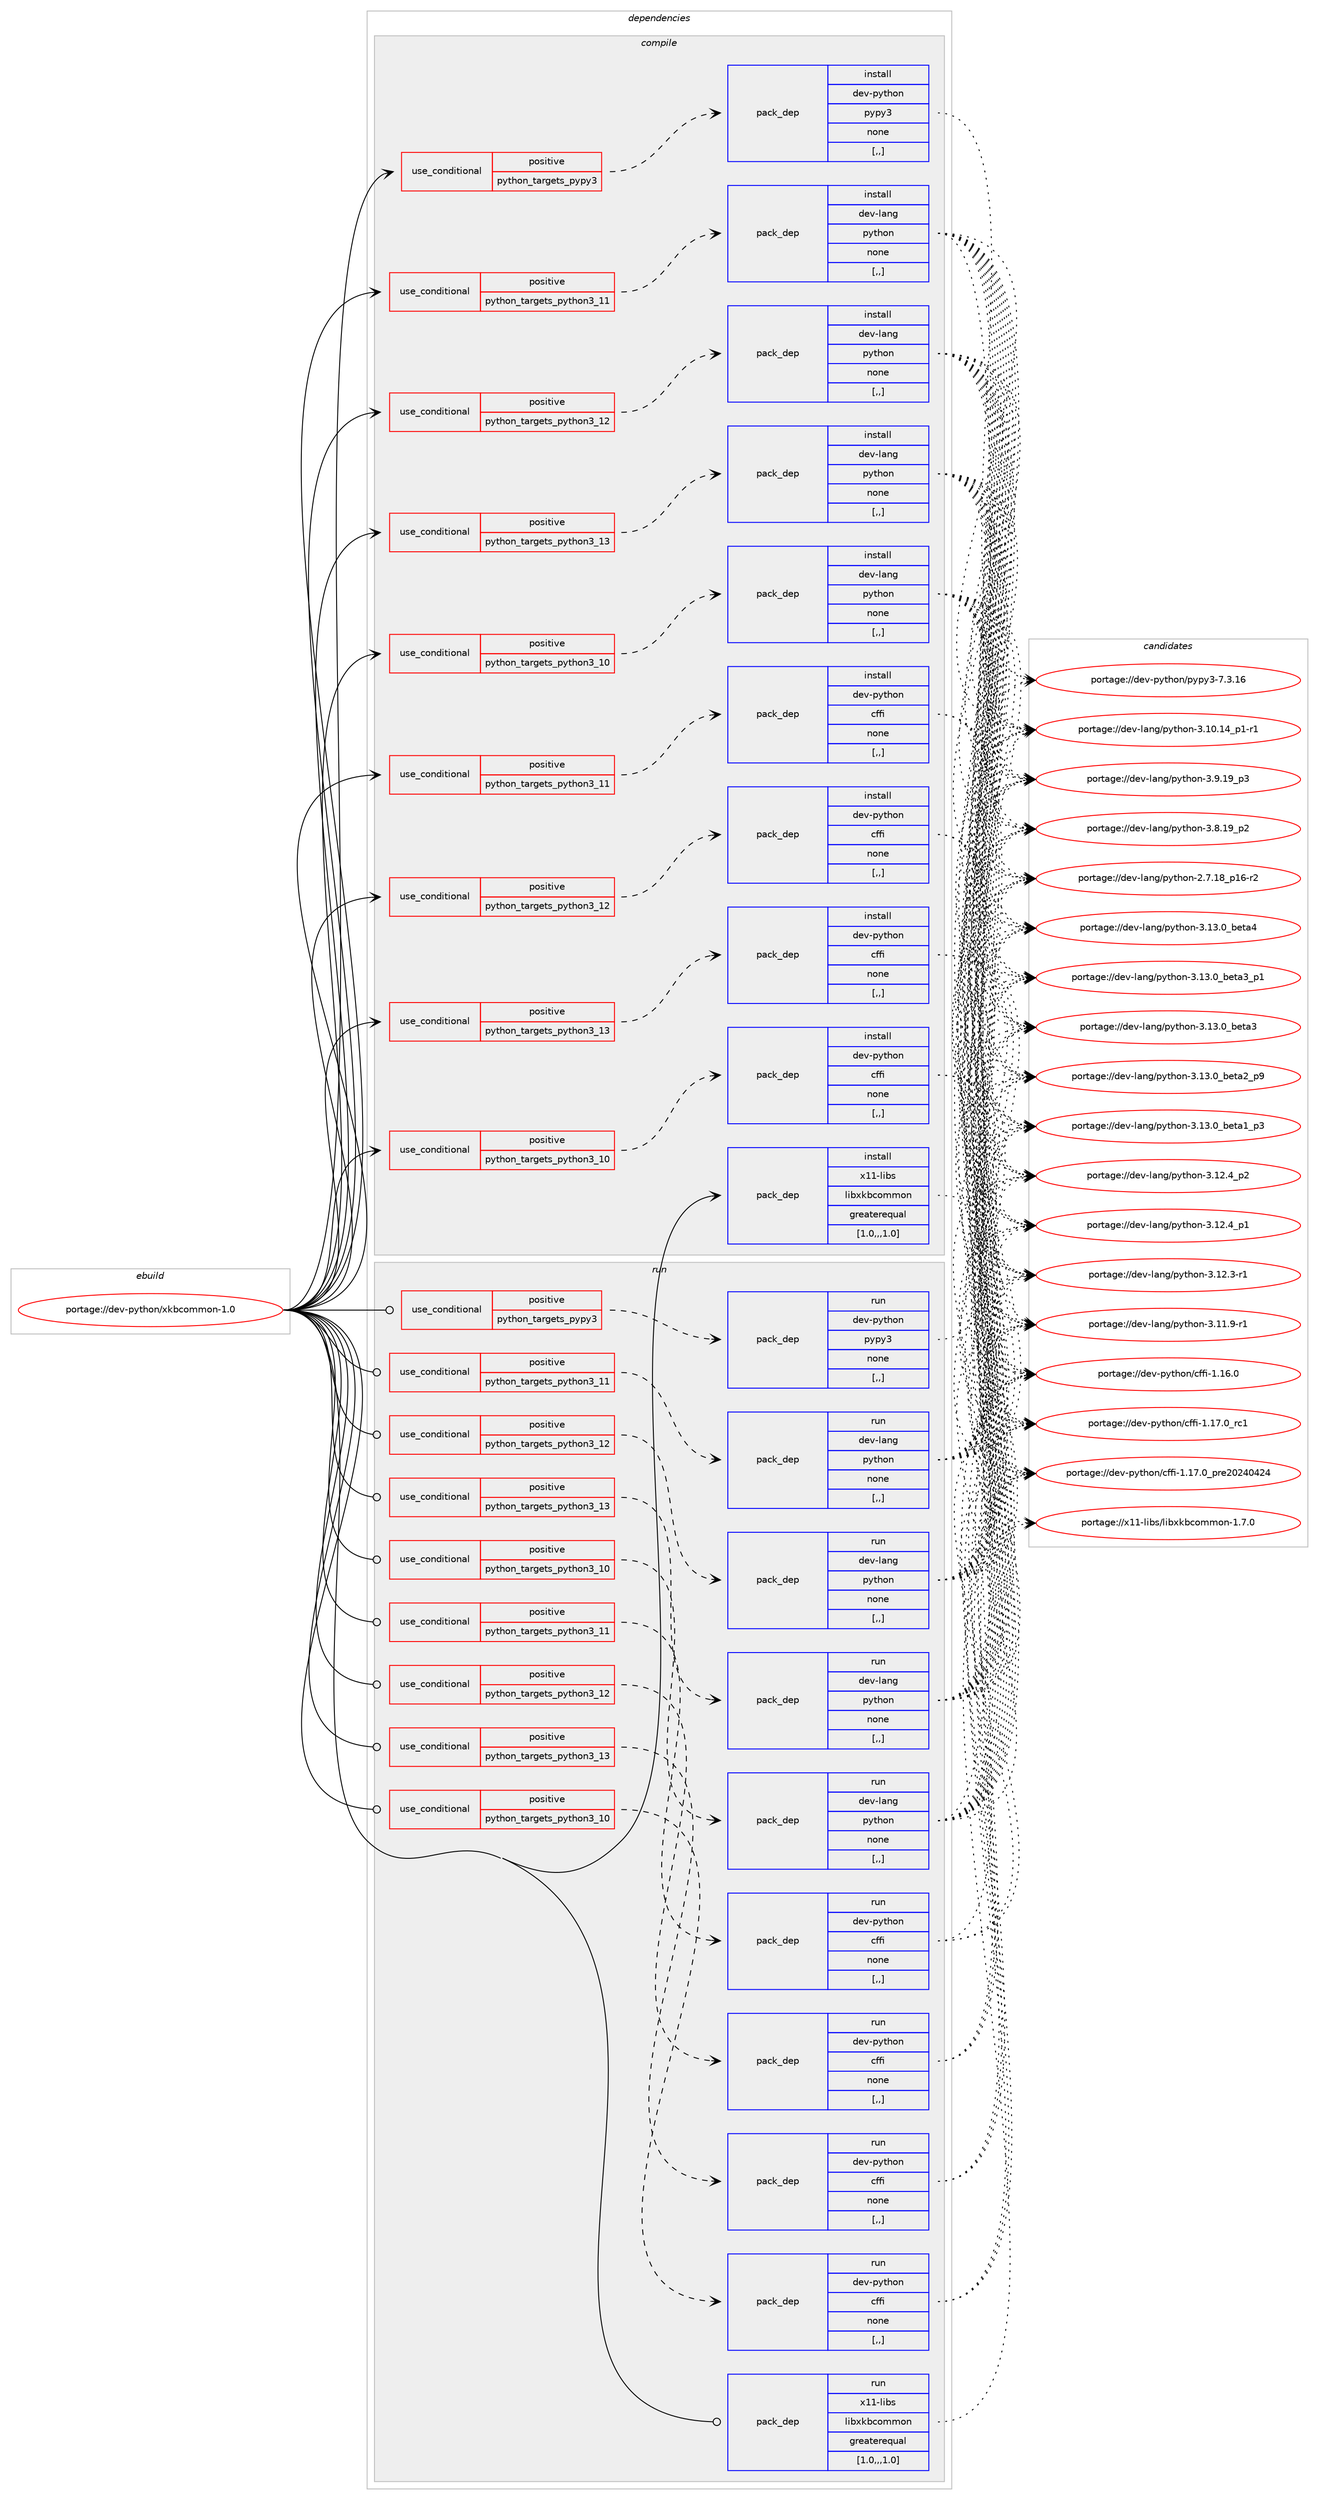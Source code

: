 digraph prolog {

# *************
# Graph options
# *************

newrank=true;
concentrate=true;
compound=true;
graph [rankdir=LR,fontname=Helvetica,fontsize=10,ranksep=1.5];#, ranksep=2.5, nodesep=0.2];
edge  [arrowhead=vee];
node  [fontname=Helvetica,fontsize=10];

# **********
# The ebuild
# **********

subgraph cluster_leftcol {
color=gray;
label=<<i>ebuild</i>>;
id [label="portage://dev-python/xkbcommon-1.0", color=red, width=4, href="../dev-python/xkbcommon-1.0.svg"];
}

# ****************
# The dependencies
# ****************

subgraph cluster_midcol {
color=gray;
label=<<i>dependencies</i>>;
subgraph cluster_compile {
fillcolor="#eeeeee";
style=filled;
label=<<i>compile</i>>;
subgraph cond41702 {
dependency168706 [label=<<TABLE BORDER="0" CELLBORDER="1" CELLSPACING="0" CELLPADDING="4"><TR><TD ROWSPAN="3" CELLPADDING="10">use_conditional</TD></TR><TR><TD>positive</TD></TR><TR><TD>python_targets_pypy3</TD></TR></TABLE>>, shape=none, color=red];
subgraph pack125727 {
dependency168707 [label=<<TABLE BORDER="0" CELLBORDER="1" CELLSPACING="0" CELLPADDING="4" WIDTH="220"><TR><TD ROWSPAN="6" CELLPADDING="30">pack_dep</TD></TR><TR><TD WIDTH="110">install</TD></TR><TR><TD>dev-python</TD></TR><TR><TD>pypy3</TD></TR><TR><TD>none</TD></TR><TR><TD>[,,]</TD></TR></TABLE>>, shape=none, color=blue];
}
dependency168706:e -> dependency168707:w [weight=20,style="dashed",arrowhead="vee"];
}
id:e -> dependency168706:w [weight=20,style="solid",arrowhead="vee"];
subgraph cond41703 {
dependency168708 [label=<<TABLE BORDER="0" CELLBORDER="1" CELLSPACING="0" CELLPADDING="4"><TR><TD ROWSPAN="3" CELLPADDING="10">use_conditional</TD></TR><TR><TD>positive</TD></TR><TR><TD>python_targets_python3_10</TD></TR></TABLE>>, shape=none, color=red];
subgraph pack125728 {
dependency168709 [label=<<TABLE BORDER="0" CELLBORDER="1" CELLSPACING="0" CELLPADDING="4" WIDTH="220"><TR><TD ROWSPAN="6" CELLPADDING="30">pack_dep</TD></TR><TR><TD WIDTH="110">install</TD></TR><TR><TD>dev-lang</TD></TR><TR><TD>python</TD></TR><TR><TD>none</TD></TR><TR><TD>[,,]</TD></TR></TABLE>>, shape=none, color=blue];
}
dependency168708:e -> dependency168709:w [weight=20,style="dashed",arrowhead="vee"];
}
id:e -> dependency168708:w [weight=20,style="solid",arrowhead="vee"];
subgraph cond41704 {
dependency168710 [label=<<TABLE BORDER="0" CELLBORDER="1" CELLSPACING="0" CELLPADDING="4"><TR><TD ROWSPAN="3" CELLPADDING="10">use_conditional</TD></TR><TR><TD>positive</TD></TR><TR><TD>python_targets_python3_10</TD></TR></TABLE>>, shape=none, color=red];
subgraph pack125729 {
dependency168711 [label=<<TABLE BORDER="0" CELLBORDER="1" CELLSPACING="0" CELLPADDING="4" WIDTH="220"><TR><TD ROWSPAN="6" CELLPADDING="30">pack_dep</TD></TR><TR><TD WIDTH="110">install</TD></TR><TR><TD>dev-python</TD></TR><TR><TD>cffi</TD></TR><TR><TD>none</TD></TR><TR><TD>[,,]</TD></TR></TABLE>>, shape=none, color=blue];
}
dependency168710:e -> dependency168711:w [weight=20,style="dashed",arrowhead="vee"];
}
id:e -> dependency168710:w [weight=20,style="solid",arrowhead="vee"];
subgraph cond41705 {
dependency168712 [label=<<TABLE BORDER="0" CELLBORDER="1" CELLSPACING="0" CELLPADDING="4"><TR><TD ROWSPAN="3" CELLPADDING="10">use_conditional</TD></TR><TR><TD>positive</TD></TR><TR><TD>python_targets_python3_11</TD></TR></TABLE>>, shape=none, color=red];
subgraph pack125730 {
dependency168713 [label=<<TABLE BORDER="0" CELLBORDER="1" CELLSPACING="0" CELLPADDING="4" WIDTH="220"><TR><TD ROWSPAN="6" CELLPADDING="30">pack_dep</TD></TR><TR><TD WIDTH="110">install</TD></TR><TR><TD>dev-lang</TD></TR><TR><TD>python</TD></TR><TR><TD>none</TD></TR><TR><TD>[,,]</TD></TR></TABLE>>, shape=none, color=blue];
}
dependency168712:e -> dependency168713:w [weight=20,style="dashed",arrowhead="vee"];
}
id:e -> dependency168712:w [weight=20,style="solid",arrowhead="vee"];
subgraph cond41706 {
dependency168714 [label=<<TABLE BORDER="0" CELLBORDER="1" CELLSPACING="0" CELLPADDING="4"><TR><TD ROWSPAN="3" CELLPADDING="10">use_conditional</TD></TR><TR><TD>positive</TD></TR><TR><TD>python_targets_python3_11</TD></TR></TABLE>>, shape=none, color=red];
subgraph pack125731 {
dependency168715 [label=<<TABLE BORDER="0" CELLBORDER="1" CELLSPACING="0" CELLPADDING="4" WIDTH="220"><TR><TD ROWSPAN="6" CELLPADDING="30">pack_dep</TD></TR><TR><TD WIDTH="110">install</TD></TR><TR><TD>dev-python</TD></TR><TR><TD>cffi</TD></TR><TR><TD>none</TD></TR><TR><TD>[,,]</TD></TR></TABLE>>, shape=none, color=blue];
}
dependency168714:e -> dependency168715:w [weight=20,style="dashed",arrowhead="vee"];
}
id:e -> dependency168714:w [weight=20,style="solid",arrowhead="vee"];
subgraph cond41707 {
dependency168716 [label=<<TABLE BORDER="0" CELLBORDER="1" CELLSPACING="0" CELLPADDING="4"><TR><TD ROWSPAN="3" CELLPADDING="10">use_conditional</TD></TR><TR><TD>positive</TD></TR><TR><TD>python_targets_python3_12</TD></TR></TABLE>>, shape=none, color=red];
subgraph pack125732 {
dependency168717 [label=<<TABLE BORDER="0" CELLBORDER="1" CELLSPACING="0" CELLPADDING="4" WIDTH="220"><TR><TD ROWSPAN="6" CELLPADDING="30">pack_dep</TD></TR><TR><TD WIDTH="110">install</TD></TR><TR><TD>dev-lang</TD></TR><TR><TD>python</TD></TR><TR><TD>none</TD></TR><TR><TD>[,,]</TD></TR></TABLE>>, shape=none, color=blue];
}
dependency168716:e -> dependency168717:w [weight=20,style="dashed",arrowhead="vee"];
}
id:e -> dependency168716:w [weight=20,style="solid",arrowhead="vee"];
subgraph cond41708 {
dependency168718 [label=<<TABLE BORDER="0" CELLBORDER="1" CELLSPACING="0" CELLPADDING="4"><TR><TD ROWSPAN="3" CELLPADDING="10">use_conditional</TD></TR><TR><TD>positive</TD></TR><TR><TD>python_targets_python3_12</TD></TR></TABLE>>, shape=none, color=red];
subgraph pack125733 {
dependency168719 [label=<<TABLE BORDER="0" CELLBORDER="1" CELLSPACING="0" CELLPADDING="4" WIDTH="220"><TR><TD ROWSPAN="6" CELLPADDING="30">pack_dep</TD></TR><TR><TD WIDTH="110">install</TD></TR><TR><TD>dev-python</TD></TR><TR><TD>cffi</TD></TR><TR><TD>none</TD></TR><TR><TD>[,,]</TD></TR></TABLE>>, shape=none, color=blue];
}
dependency168718:e -> dependency168719:w [weight=20,style="dashed",arrowhead="vee"];
}
id:e -> dependency168718:w [weight=20,style="solid",arrowhead="vee"];
subgraph cond41709 {
dependency168720 [label=<<TABLE BORDER="0" CELLBORDER="1" CELLSPACING="0" CELLPADDING="4"><TR><TD ROWSPAN="3" CELLPADDING="10">use_conditional</TD></TR><TR><TD>positive</TD></TR><TR><TD>python_targets_python3_13</TD></TR></TABLE>>, shape=none, color=red];
subgraph pack125734 {
dependency168721 [label=<<TABLE BORDER="0" CELLBORDER="1" CELLSPACING="0" CELLPADDING="4" WIDTH="220"><TR><TD ROWSPAN="6" CELLPADDING="30">pack_dep</TD></TR><TR><TD WIDTH="110">install</TD></TR><TR><TD>dev-lang</TD></TR><TR><TD>python</TD></TR><TR><TD>none</TD></TR><TR><TD>[,,]</TD></TR></TABLE>>, shape=none, color=blue];
}
dependency168720:e -> dependency168721:w [weight=20,style="dashed",arrowhead="vee"];
}
id:e -> dependency168720:w [weight=20,style="solid",arrowhead="vee"];
subgraph cond41710 {
dependency168722 [label=<<TABLE BORDER="0" CELLBORDER="1" CELLSPACING="0" CELLPADDING="4"><TR><TD ROWSPAN="3" CELLPADDING="10">use_conditional</TD></TR><TR><TD>positive</TD></TR><TR><TD>python_targets_python3_13</TD></TR></TABLE>>, shape=none, color=red];
subgraph pack125735 {
dependency168723 [label=<<TABLE BORDER="0" CELLBORDER="1" CELLSPACING="0" CELLPADDING="4" WIDTH="220"><TR><TD ROWSPAN="6" CELLPADDING="30">pack_dep</TD></TR><TR><TD WIDTH="110">install</TD></TR><TR><TD>dev-python</TD></TR><TR><TD>cffi</TD></TR><TR><TD>none</TD></TR><TR><TD>[,,]</TD></TR></TABLE>>, shape=none, color=blue];
}
dependency168722:e -> dependency168723:w [weight=20,style="dashed",arrowhead="vee"];
}
id:e -> dependency168722:w [weight=20,style="solid",arrowhead="vee"];
subgraph pack125736 {
dependency168724 [label=<<TABLE BORDER="0" CELLBORDER="1" CELLSPACING="0" CELLPADDING="4" WIDTH="220"><TR><TD ROWSPAN="6" CELLPADDING="30">pack_dep</TD></TR><TR><TD WIDTH="110">install</TD></TR><TR><TD>x11-libs</TD></TR><TR><TD>libxkbcommon</TD></TR><TR><TD>greaterequal</TD></TR><TR><TD>[1.0,,,1.0]</TD></TR></TABLE>>, shape=none, color=blue];
}
id:e -> dependency168724:w [weight=20,style="solid",arrowhead="vee"];
}
subgraph cluster_compileandrun {
fillcolor="#eeeeee";
style=filled;
label=<<i>compile and run</i>>;
}
subgraph cluster_run {
fillcolor="#eeeeee";
style=filled;
label=<<i>run</i>>;
subgraph cond41711 {
dependency168725 [label=<<TABLE BORDER="0" CELLBORDER="1" CELLSPACING="0" CELLPADDING="4"><TR><TD ROWSPAN="3" CELLPADDING="10">use_conditional</TD></TR><TR><TD>positive</TD></TR><TR><TD>python_targets_pypy3</TD></TR></TABLE>>, shape=none, color=red];
subgraph pack125737 {
dependency168726 [label=<<TABLE BORDER="0" CELLBORDER="1" CELLSPACING="0" CELLPADDING="4" WIDTH="220"><TR><TD ROWSPAN="6" CELLPADDING="30">pack_dep</TD></TR><TR><TD WIDTH="110">run</TD></TR><TR><TD>dev-python</TD></TR><TR><TD>pypy3</TD></TR><TR><TD>none</TD></TR><TR><TD>[,,]</TD></TR></TABLE>>, shape=none, color=blue];
}
dependency168725:e -> dependency168726:w [weight=20,style="dashed",arrowhead="vee"];
}
id:e -> dependency168725:w [weight=20,style="solid",arrowhead="odot"];
subgraph cond41712 {
dependency168727 [label=<<TABLE BORDER="0" CELLBORDER="1" CELLSPACING="0" CELLPADDING="4"><TR><TD ROWSPAN="3" CELLPADDING="10">use_conditional</TD></TR><TR><TD>positive</TD></TR><TR><TD>python_targets_python3_10</TD></TR></TABLE>>, shape=none, color=red];
subgraph pack125738 {
dependency168728 [label=<<TABLE BORDER="0" CELLBORDER="1" CELLSPACING="0" CELLPADDING="4" WIDTH="220"><TR><TD ROWSPAN="6" CELLPADDING="30">pack_dep</TD></TR><TR><TD WIDTH="110">run</TD></TR><TR><TD>dev-lang</TD></TR><TR><TD>python</TD></TR><TR><TD>none</TD></TR><TR><TD>[,,]</TD></TR></TABLE>>, shape=none, color=blue];
}
dependency168727:e -> dependency168728:w [weight=20,style="dashed",arrowhead="vee"];
}
id:e -> dependency168727:w [weight=20,style="solid",arrowhead="odot"];
subgraph cond41713 {
dependency168729 [label=<<TABLE BORDER="0" CELLBORDER="1" CELLSPACING="0" CELLPADDING="4"><TR><TD ROWSPAN="3" CELLPADDING="10">use_conditional</TD></TR><TR><TD>positive</TD></TR><TR><TD>python_targets_python3_10</TD></TR></TABLE>>, shape=none, color=red];
subgraph pack125739 {
dependency168730 [label=<<TABLE BORDER="0" CELLBORDER="1" CELLSPACING="0" CELLPADDING="4" WIDTH="220"><TR><TD ROWSPAN="6" CELLPADDING="30">pack_dep</TD></TR><TR><TD WIDTH="110">run</TD></TR><TR><TD>dev-python</TD></TR><TR><TD>cffi</TD></TR><TR><TD>none</TD></TR><TR><TD>[,,]</TD></TR></TABLE>>, shape=none, color=blue];
}
dependency168729:e -> dependency168730:w [weight=20,style="dashed",arrowhead="vee"];
}
id:e -> dependency168729:w [weight=20,style="solid",arrowhead="odot"];
subgraph cond41714 {
dependency168731 [label=<<TABLE BORDER="0" CELLBORDER="1" CELLSPACING="0" CELLPADDING="4"><TR><TD ROWSPAN="3" CELLPADDING="10">use_conditional</TD></TR><TR><TD>positive</TD></TR><TR><TD>python_targets_python3_11</TD></TR></TABLE>>, shape=none, color=red];
subgraph pack125740 {
dependency168732 [label=<<TABLE BORDER="0" CELLBORDER="1" CELLSPACING="0" CELLPADDING="4" WIDTH="220"><TR><TD ROWSPAN="6" CELLPADDING="30">pack_dep</TD></TR><TR><TD WIDTH="110">run</TD></TR><TR><TD>dev-lang</TD></TR><TR><TD>python</TD></TR><TR><TD>none</TD></TR><TR><TD>[,,]</TD></TR></TABLE>>, shape=none, color=blue];
}
dependency168731:e -> dependency168732:w [weight=20,style="dashed",arrowhead="vee"];
}
id:e -> dependency168731:w [weight=20,style="solid",arrowhead="odot"];
subgraph cond41715 {
dependency168733 [label=<<TABLE BORDER="0" CELLBORDER="1" CELLSPACING="0" CELLPADDING="4"><TR><TD ROWSPAN="3" CELLPADDING="10">use_conditional</TD></TR><TR><TD>positive</TD></TR><TR><TD>python_targets_python3_11</TD></TR></TABLE>>, shape=none, color=red];
subgraph pack125741 {
dependency168734 [label=<<TABLE BORDER="0" CELLBORDER="1" CELLSPACING="0" CELLPADDING="4" WIDTH="220"><TR><TD ROWSPAN="6" CELLPADDING="30">pack_dep</TD></TR><TR><TD WIDTH="110">run</TD></TR><TR><TD>dev-python</TD></TR><TR><TD>cffi</TD></TR><TR><TD>none</TD></TR><TR><TD>[,,]</TD></TR></TABLE>>, shape=none, color=blue];
}
dependency168733:e -> dependency168734:w [weight=20,style="dashed",arrowhead="vee"];
}
id:e -> dependency168733:w [weight=20,style="solid",arrowhead="odot"];
subgraph cond41716 {
dependency168735 [label=<<TABLE BORDER="0" CELLBORDER="1" CELLSPACING="0" CELLPADDING="4"><TR><TD ROWSPAN="3" CELLPADDING="10">use_conditional</TD></TR><TR><TD>positive</TD></TR><TR><TD>python_targets_python3_12</TD></TR></TABLE>>, shape=none, color=red];
subgraph pack125742 {
dependency168736 [label=<<TABLE BORDER="0" CELLBORDER="1" CELLSPACING="0" CELLPADDING="4" WIDTH="220"><TR><TD ROWSPAN="6" CELLPADDING="30">pack_dep</TD></TR><TR><TD WIDTH="110">run</TD></TR><TR><TD>dev-lang</TD></TR><TR><TD>python</TD></TR><TR><TD>none</TD></TR><TR><TD>[,,]</TD></TR></TABLE>>, shape=none, color=blue];
}
dependency168735:e -> dependency168736:w [weight=20,style="dashed",arrowhead="vee"];
}
id:e -> dependency168735:w [weight=20,style="solid",arrowhead="odot"];
subgraph cond41717 {
dependency168737 [label=<<TABLE BORDER="0" CELLBORDER="1" CELLSPACING="0" CELLPADDING="4"><TR><TD ROWSPAN="3" CELLPADDING="10">use_conditional</TD></TR><TR><TD>positive</TD></TR><TR><TD>python_targets_python3_12</TD></TR></TABLE>>, shape=none, color=red];
subgraph pack125743 {
dependency168738 [label=<<TABLE BORDER="0" CELLBORDER="1" CELLSPACING="0" CELLPADDING="4" WIDTH="220"><TR><TD ROWSPAN="6" CELLPADDING="30">pack_dep</TD></TR><TR><TD WIDTH="110">run</TD></TR><TR><TD>dev-python</TD></TR><TR><TD>cffi</TD></TR><TR><TD>none</TD></TR><TR><TD>[,,]</TD></TR></TABLE>>, shape=none, color=blue];
}
dependency168737:e -> dependency168738:w [weight=20,style="dashed",arrowhead="vee"];
}
id:e -> dependency168737:w [weight=20,style="solid",arrowhead="odot"];
subgraph cond41718 {
dependency168739 [label=<<TABLE BORDER="0" CELLBORDER="1" CELLSPACING="0" CELLPADDING="4"><TR><TD ROWSPAN="3" CELLPADDING="10">use_conditional</TD></TR><TR><TD>positive</TD></TR><TR><TD>python_targets_python3_13</TD></TR></TABLE>>, shape=none, color=red];
subgraph pack125744 {
dependency168740 [label=<<TABLE BORDER="0" CELLBORDER="1" CELLSPACING="0" CELLPADDING="4" WIDTH="220"><TR><TD ROWSPAN="6" CELLPADDING="30">pack_dep</TD></TR><TR><TD WIDTH="110">run</TD></TR><TR><TD>dev-lang</TD></TR><TR><TD>python</TD></TR><TR><TD>none</TD></TR><TR><TD>[,,]</TD></TR></TABLE>>, shape=none, color=blue];
}
dependency168739:e -> dependency168740:w [weight=20,style="dashed",arrowhead="vee"];
}
id:e -> dependency168739:w [weight=20,style="solid",arrowhead="odot"];
subgraph cond41719 {
dependency168741 [label=<<TABLE BORDER="0" CELLBORDER="1" CELLSPACING="0" CELLPADDING="4"><TR><TD ROWSPAN="3" CELLPADDING="10">use_conditional</TD></TR><TR><TD>positive</TD></TR><TR><TD>python_targets_python3_13</TD></TR></TABLE>>, shape=none, color=red];
subgraph pack125745 {
dependency168742 [label=<<TABLE BORDER="0" CELLBORDER="1" CELLSPACING="0" CELLPADDING="4" WIDTH="220"><TR><TD ROWSPAN="6" CELLPADDING="30">pack_dep</TD></TR><TR><TD WIDTH="110">run</TD></TR><TR><TD>dev-python</TD></TR><TR><TD>cffi</TD></TR><TR><TD>none</TD></TR><TR><TD>[,,]</TD></TR></TABLE>>, shape=none, color=blue];
}
dependency168741:e -> dependency168742:w [weight=20,style="dashed",arrowhead="vee"];
}
id:e -> dependency168741:w [weight=20,style="solid",arrowhead="odot"];
subgraph pack125746 {
dependency168743 [label=<<TABLE BORDER="0" CELLBORDER="1" CELLSPACING="0" CELLPADDING="4" WIDTH="220"><TR><TD ROWSPAN="6" CELLPADDING="30">pack_dep</TD></TR><TR><TD WIDTH="110">run</TD></TR><TR><TD>x11-libs</TD></TR><TR><TD>libxkbcommon</TD></TR><TR><TD>greaterequal</TD></TR><TR><TD>[1.0,,,1.0]</TD></TR></TABLE>>, shape=none, color=blue];
}
id:e -> dependency168743:w [weight=20,style="solid",arrowhead="odot"];
}
}

# **************
# The candidates
# **************

subgraph cluster_choices {
rank=same;
color=gray;
label=<<i>candidates</i>>;

subgraph choice125727 {
color=black;
nodesep=1;
choice10010111845112121116104111110471121211121215145554651464954 [label="portage://dev-python/pypy3-7.3.16", color=red, width=4,href="../dev-python/pypy3-7.3.16.svg"];
dependency168707:e -> choice10010111845112121116104111110471121211121215145554651464954:w [style=dotted,weight="100"];
}
subgraph choice125728 {
color=black;
nodesep=1;
choice1001011184510897110103471121211161041111104551464951464895981011169752 [label="portage://dev-lang/python-3.13.0_beta4", color=red, width=4,href="../dev-lang/python-3.13.0_beta4.svg"];
choice10010111845108971101034711212111610411111045514649514648959810111697519511249 [label="portage://dev-lang/python-3.13.0_beta3_p1", color=red, width=4,href="../dev-lang/python-3.13.0_beta3_p1.svg"];
choice1001011184510897110103471121211161041111104551464951464895981011169751 [label="portage://dev-lang/python-3.13.0_beta3", color=red, width=4,href="../dev-lang/python-3.13.0_beta3.svg"];
choice10010111845108971101034711212111610411111045514649514648959810111697509511257 [label="portage://dev-lang/python-3.13.0_beta2_p9", color=red, width=4,href="../dev-lang/python-3.13.0_beta2_p9.svg"];
choice10010111845108971101034711212111610411111045514649514648959810111697499511251 [label="portage://dev-lang/python-3.13.0_beta1_p3", color=red, width=4,href="../dev-lang/python-3.13.0_beta1_p3.svg"];
choice100101118451089711010347112121116104111110455146495046529511250 [label="portage://dev-lang/python-3.12.4_p2", color=red, width=4,href="../dev-lang/python-3.12.4_p2.svg"];
choice100101118451089711010347112121116104111110455146495046529511249 [label="portage://dev-lang/python-3.12.4_p1", color=red, width=4,href="../dev-lang/python-3.12.4_p1.svg"];
choice100101118451089711010347112121116104111110455146495046514511449 [label="portage://dev-lang/python-3.12.3-r1", color=red, width=4,href="../dev-lang/python-3.12.3-r1.svg"];
choice100101118451089711010347112121116104111110455146494946574511449 [label="portage://dev-lang/python-3.11.9-r1", color=red, width=4,href="../dev-lang/python-3.11.9-r1.svg"];
choice100101118451089711010347112121116104111110455146494846495295112494511449 [label="portage://dev-lang/python-3.10.14_p1-r1", color=red, width=4,href="../dev-lang/python-3.10.14_p1-r1.svg"];
choice100101118451089711010347112121116104111110455146574649579511251 [label="portage://dev-lang/python-3.9.19_p3", color=red, width=4,href="../dev-lang/python-3.9.19_p3.svg"];
choice100101118451089711010347112121116104111110455146564649579511250 [label="portage://dev-lang/python-3.8.19_p2", color=red, width=4,href="../dev-lang/python-3.8.19_p2.svg"];
choice100101118451089711010347112121116104111110455046554649569511249544511450 [label="portage://dev-lang/python-2.7.18_p16-r2", color=red, width=4,href="../dev-lang/python-2.7.18_p16-r2.svg"];
dependency168709:e -> choice1001011184510897110103471121211161041111104551464951464895981011169752:w [style=dotted,weight="100"];
dependency168709:e -> choice10010111845108971101034711212111610411111045514649514648959810111697519511249:w [style=dotted,weight="100"];
dependency168709:e -> choice1001011184510897110103471121211161041111104551464951464895981011169751:w [style=dotted,weight="100"];
dependency168709:e -> choice10010111845108971101034711212111610411111045514649514648959810111697509511257:w [style=dotted,weight="100"];
dependency168709:e -> choice10010111845108971101034711212111610411111045514649514648959810111697499511251:w [style=dotted,weight="100"];
dependency168709:e -> choice100101118451089711010347112121116104111110455146495046529511250:w [style=dotted,weight="100"];
dependency168709:e -> choice100101118451089711010347112121116104111110455146495046529511249:w [style=dotted,weight="100"];
dependency168709:e -> choice100101118451089711010347112121116104111110455146495046514511449:w [style=dotted,weight="100"];
dependency168709:e -> choice100101118451089711010347112121116104111110455146494946574511449:w [style=dotted,weight="100"];
dependency168709:e -> choice100101118451089711010347112121116104111110455146494846495295112494511449:w [style=dotted,weight="100"];
dependency168709:e -> choice100101118451089711010347112121116104111110455146574649579511251:w [style=dotted,weight="100"];
dependency168709:e -> choice100101118451089711010347112121116104111110455146564649579511250:w [style=dotted,weight="100"];
dependency168709:e -> choice100101118451089711010347112121116104111110455046554649569511249544511450:w [style=dotted,weight="100"];
}
subgraph choice125729 {
color=black;
nodesep=1;
choice10010111845112121116104111110479910210210545494649554648951149949 [label="portage://dev-python/cffi-1.17.0_rc1", color=red, width=4,href="../dev-python/cffi-1.17.0_rc1.svg"];
choice10010111845112121116104111110479910210210545494649554648951121141015048505248525052 [label="portage://dev-python/cffi-1.17.0_pre20240424", color=red, width=4,href="../dev-python/cffi-1.17.0_pre20240424.svg"];
choice10010111845112121116104111110479910210210545494649544648 [label="portage://dev-python/cffi-1.16.0", color=red, width=4,href="../dev-python/cffi-1.16.0.svg"];
dependency168711:e -> choice10010111845112121116104111110479910210210545494649554648951149949:w [style=dotted,weight="100"];
dependency168711:e -> choice10010111845112121116104111110479910210210545494649554648951121141015048505248525052:w [style=dotted,weight="100"];
dependency168711:e -> choice10010111845112121116104111110479910210210545494649544648:w [style=dotted,weight="100"];
}
subgraph choice125730 {
color=black;
nodesep=1;
choice1001011184510897110103471121211161041111104551464951464895981011169752 [label="portage://dev-lang/python-3.13.0_beta4", color=red, width=4,href="../dev-lang/python-3.13.0_beta4.svg"];
choice10010111845108971101034711212111610411111045514649514648959810111697519511249 [label="portage://dev-lang/python-3.13.0_beta3_p1", color=red, width=4,href="../dev-lang/python-3.13.0_beta3_p1.svg"];
choice1001011184510897110103471121211161041111104551464951464895981011169751 [label="portage://dev-lang/python-3.13.0_beta3", color=red, width=4,href="../dev-lang/python-3.13.0_beta3.svg"];
choice10010111845108971101034711212111610411111045514649514648959810111697509511257 [label="portage://dev-lang/python-3.13.0_beta2_p9", color=red, width=4,href="../dev-lang/python-3.13.0_beta2_p9.svg"];
choice10010111845108971101034711212111610411111045514649514648959810111697499511251 [label="portage://dev-lang/python-3.13.0_beta1_p3", color=red, width=4,href="../dev-lang/python-3.13.0_beta1_p3.svg"];
choice100101118451089711010347112121116104111110455146495046529511250 [label="portage://dev-lang/python-3.12.4_p2", color=red, width=4,href="../dev-lang/python-3.12.4_p2.svg"];
choice100101118451089711010347112121116104111110455146495046529511249 [label="portage://dev-lang/python-3.12.4_p1", color=red, width=4,href="../dev-lang/python-3.12.4_p1.svg"];
choice100101118451089711010347112121116104111110455146495046514511449 [label="portage://dev-lang/python-3.12.3-r1", color=red, width=4,href="../dev-lang/python-3.12.3-r1.svg"];
choice100101118451089711010347112121116104111110455146494946574511449 [label="portage://dev-lang/python-3.11.9-r1", color=red, width=4,href="../dev-lang/python-3.11.9-r1.svg"];
choice100101118451089711010347112121116104111110455146494846495295112494511449 [label="portage://dev-lang/python-3.10.14_p1-r1", color=red, width=4,href="../dev-lang/python-3.10.14_p1-r1.svg"];
choice100101118451089711010347112121116104111110455146574649579511251 [label="portage://dev-lang/python-3.9.19_p3", color=red, width=4,href="../dev-lang/python-3.9.19_p3.svg"];
choice100101118451089711010347112121116104111110455146564649579511250 [label="portage://dev-lang/python-3.8.19_p2", color=red, width=4,href="../dev-lang/python-3.8.19_p2.svg"];
choice100101118451089711010347112121116104111110455046554649569511249544511450 [label="portage://dev-lang/python-2.7.18_p16-r2", color=red, width=4,href="../dev-lang/python-2.7.18_p16-r2.svg"];
dependency168713:e -> choice1001011184510897110103471121211161041111104551464951464895981011169752:w [style=dotted,weight="100"];
dependency168713:e -> choice10010111845108971101034711212111610411111045514649514648959810111697519511249:w [style=dotted,weight="100"];
dependency168713:e -> choice1001011184510897110103471121211161041111104551464951464895981011169751:w [style=dotted,weight="100"];
dependency168713:e -> choice10010111845108971101034711212111610411111045514649514648959810111697509511257:w [style=dotted,weight="100"];
dependency168713:e -> choice10010111845108971101034711212111610411111045514649514648959810111697499511251:w [style=dotted,weight="100"];
dependency168713:e -> choice100101118451089711010347112121116104111110455146495046529511250:w [style=dotted,weight="100"];
dependency168713:e -> choice100101118451089711010347112121116104111110455146495046529511249:w [style=dotted,weight="100"];
dependency168713:e -> choice100101118451089711010347112121116104111110455146495046514511449:w [style=dotted,weight="100"];
dependency168713:e -> choice100101118451089711010347112121116104111110455146494946574511449:w [style=dotted,weight="100"];
dependency168713:e -> choice100101118451089711010347112121116104111110455146494846495295112494511449:w [style=dotted,weight="100"];
dependency168713:e -> choice100101118451089711010347112121116104111110455146574649579511251:w [style=dotted,weight="100"];
dependency168713:e -> choice100101118451089711010347112121116104111110455146564649579511250:w [style=dotted,weight="100"];
dependency168713:e -> choice100101118451089711010347112121116104111110455046554649569511249544511450:w [style=dotted,weight="100"];
}
subgraph choice125731 {
color=black;
nodesep=1;
choice10010111845112121116104111110479910210210545494649554648951149949 [label="portage://dev-python/cffi-1.17.0_rc1", color=red, width=4,href="../dev-python/cffi-1.17.0_rc1.svg"];
choice10010111845112121116104111110479910210210545494649554648951121141015048505248525052 [label="portage://dev-python/cffi-1.17.0_pre20240424", color=red, width=4,href="../dev-python/cffi-1.17.0_pre20240424.svg"];
choice10010111845112121116104111110479910210210545494649544648 [label="portage://dev-python/cffi-1.16.0", color=red, width=4,href="../dev-python/cffi-1.16.0.svg"];
dependency168715:e -> choice10010111845112121116104111110479910210210545494649554648951149949:w [style=dotted,weight="100"];
dependency168715:e -> choice10010111845112121116104111110479910210210545494649554648951121141015048505248525052:w [style=dotted,weight="100"];
dependency168715:e -> choice10010111845112121116104111110479910210210545494649544648:w [style=dotted,weight="100"];
}
subgraph choice125732 {
color=black;
nodesep=1;
choice1001011184510897110103471121211161041111104551464951464895981011169752 [label="portage://dev-lang/python-3.13.0_beta4", color=red, width=4,href="../dev-lang/python-3.13.0_beta4.svg"];
choice10010111845108971101034711212111610411111045514649514648959810111697519511249 [label="portage://dev-lang/python-3.13.0_beta3_p1", color=red, width=4,href="../dev-lang/python-3.13.0_beta3_p1.svg"];
choice1001011184510897110103471121211161041111104551464951464895981011169751 [label="portage://dev-lang/python-3.13.0_beta3", color=red, width=4,href="../dev-lang/python-3.13.0_beta3.svg"];
choice10010111845108971101034711212111610411111045514649514648959810111697509511257 [label="portage://dev-lang/python-3.13.0_beta2_p9", color=red, width=4,href="../dev-lang/python-3.13.0_beta2_p9.svg"];
choice10010111845108971101034711212111610411111045514649514648959810111697499511251 [label="portage://dev-lang/python-3.13.0_beta1_p3", color=red, width=4,href="../dev-lang/python-3.13.0_beta1_p3.svg"];
choice100101118451089711010347112121116104111110455146495046529511250 [label="portage://dev-lang/python-3.12.4_p2", color=red, width=4,href="../dev-lang/python-3.12.4_p2.svg"];
choice100101118451089711010347112121116104111110455146495046529511249 [label="portage://dev-lang/python-3.12.4_p1", color=red, width=4,href="../dev-lang/python-3.12.4_p1.svg"];
choice100101118451089711010347112121116104111110455146495046514511449 [label="portage://dev-lang/python-3.12.3-r1", color=red, width=4,href="../dev-lang/python-3.12.3-r1.svg"];
choice100101118451089711010347112121116104111110455146494946574511449 [label="portage://dev-lang/python-3.11.9-r1", color=red, width=4,href="../dev-lang/python-3.11.9-r1.svg"];
choice100101118451089711010347112121116104111110455146494846495295112494511449 [label="portage://dev-lang/python-3.10.14_p1-r1", color=red, width=4,href="../dev-lang/python-3.10.14_p1-r1.svg"];
choice100101118451089711010347112121116104111110455146574649579511251 [label="portage://dev-lang/python-3.9.19_p3", color=red, width=4,href="../dev-lang/python-3.9.19_p3.svg"];
choice100101118451089711010347112121116104111110455146564649579511250 [label="portage://dev-lang/python-3.8.19_p2", color=red, width=4,href="../dev-lang/python-3.8.19_p2.svg"];
choice100101118451089711010347112121116104111110455046554649569511249544511450 [label="portage://dev-lang/python-2.7.18_p16-r2", color=red, width=4,href="../dev-lang/python-2.7.18_p16-r2.svg"];
dependency168717:e -> choice1001011184510897110103471121211161041111104551464951464895981011169752:w [style=dotted,weight="100"];
dependency168717:e -> choice10010111845108971101034711212111610411111045514649514648959810111697519511249:w [style=dotted,weight="100"];
dependency168717:e -> choice1001011184510897110103471121211161041111104551464951464895981011169751:w [style=dotted,weight="100"];
dependency168717:e -> choice10010111845108971101034711212111610411111045514649514648959810111697509511257:w [style=dotted,weight="100"];
dependency168717:e -> choice10010111845108971101034711212111610411111045514649514648959810111697499511251:w [style=dotted,weight="100"];
dependency168717:e -> choice100101118451089711010347112121116104111110455146495046529511250:w [style=dotted,weight="100"];
dependency168717:e -> choice100101118451089711010347112121116104111110455146495046529511249:w [style=dotted,weight="100"];
dependency168717:e -> choice100101118451089711010347112121116104111110455146495046514511449:w [style=dotted,weight="100"];
dependency168717:e -> choice100101118451089711010347112121116104111110455146494946574511449:w [style=dotted,weight="100"];
dependency168717:e -> choice100101118451089711010347112121116104111110455146494846495295112494511449:w [style=dotted,weight="100"];
dependency168717:e -> choice100101118451089711010347112121116104111110455146574649579511251:w [style=dotted,weight="100"];
dependency168717:e -> choice100101118451089711010347112121116104111110455146564649579511250:w [style=dotted,weight="100"];
dependency168717:e -> choice100101118451089711010347112121116104111110455046554649569511249544511450:w [style=dotted,weight="100"];
}
subgraph choice125733 {
color=black;
nodesep=1;
choice10010111845112121116104111110479910210210545494649554648951149949 [label="portage://dev-python/cffi-1.17.0_rc1", color=red, width=4,href="../dev-python/cffi-1.17.0_rc1.svg"];
choice10010111845112121116104111110479910210210545494649554648951121141015048505248525052 [label="portage://dev-python/cffi-1.17.0_pre20240424", color=red, width=4,href="../dev-python/cffi-1.17.0_pre20240424.svg"];
choice10010111845112121116104111110479910210210545494649544648 [label="portage://dev-python/cffi-1.16.0", color=red, width=4,href="../dev-python/cffi-1.16.0.svg"];
dependency168719:e -> choice10010111845112121116104111110479910210210545494649554648951149949:w [style=dotted,weight="100"];
dependency168719:e -> choice10010111845112121116104111110479910210210545494649554648951121141015048505248525052:w [style=dotted,weight="100"];
dependency168719:e -> choice10010111845112121116104111110479910210210545494649544648:w [style=dotted,weight="100"];
}
subgraph choice125734 {
color=black;
nodesep=1;
choice1001011184510897110103471121211161041111104551464951464895981011169752 [label="portage://dev-lang/python-3.13.0_beta4", color=red, width=4,href="../dev-lang/python-3.13.0_beta4.svg"];
choice10010111845108971101034711212111610411111045514649514648959810111697519511249 [label="portage://dev-lang/python-3.13.0_beta3_p1", color=red, width=4,href="../dev-lang/python-3.13.0_beta3_p1.svg"];
choice1001011184510897110103471121211161041111104551464951464895981011169751 [label="portage://dev-lang/python-3.13.0_beta3", color=red, width=4,href="../dev-lang/python-3.13.0_beta3.svg"];
choice10010111845108971101034711212111610411111045514649514648959810111697509511257 [label="portage://dev-lang/python-3.13.0_beta2_p9", color=red, width=4,href="../dev-lang/python-3.13.0_beta2_p9.svg"];
choice10010111845108971101034711212111610411111045514649514648959810111697499511251 [label="portage://dev-lang/python-3.13.0_beta1_p3", color=red, width=4,href="../dev-lang/python-3.13.0_beta1_p3.svg"];
choice100101118451089711010347112121116104111110455146495046529511250 [label="portage://dev-lang/python-3.12.4_p2", color=red, width=4,href="../dev-lang/python-3.12.4_p2.svg"];
choice100101118451089711010347112121116104111110455146495046529511249 [label="portage://dev-lang/python-3.12.4_p1", color=red, width=4,href="../dev-lang/python-3.12.4_p1.svg"];
choice100101118451089711010347112121116104111110455146495046514511449 [label="portage://dev-lang/python-3.12.3-r1", color=red, width=4,href="../dev-lang/python-3.12.3-r1.svg"];
choice100101118451089711010347112121116104111110455146494946574511449 [label="portage://dev-lang/python-3.11.9-r1", color=red, width=4,href="../dev-lang/python-3.11.9-r1.svg"];
choice100101118451089711010347112121116104111110455146494846495295112494511449 [label="portage://dev-lang/python-3.10.14_p1-r1", color=red, width=4,href="../dev-lang/python-3.10.14_p1-r1.svg"];
choice100101118451089711010347112121116104111110455146574649579511251 [label="portage://dev-lang/python-3.9.19_p3", color=red, width=4,href="../dev-lang/python-3.9.19_p3.svg"];
choice100101118451089711010347112121116104111110455146564649579511250 [label="portage://dev-lang/python-3.8.19_p2", color=red, width=4,href="../dev-lang/python-3.8.19_p2.svg"];
choice100101118451089711010347112121116104111110455046554649569511249544511450 [label="portage://dev-lang/python-2.7.18_p16-r2", color=red, width=4,href="../dev-lang/python-2.7.18_p16-r2.svg"];
dependency168721:e -> choice1001011184510897110103471121211161041111104551464951464895981011169752:w [style=dotted,weight="100"];
dependency168721:e -> choice10010111845108971101034711212111610411111045514649514648959810111697519511249:w [style=dotted,weight="100"];
dependency168721:e -> choice1001011184510897110103471121211161041111104551464951464895981011169751:w [style=dotted,weight="100"];
dependency168721:e -> choice10010111845108971101034711212111610411111045514649514648959810111697509511257:w [style=dotted,weight="100"];
dependency168721:e -> choice10010111845108971101034711212111610411111045514649514648959810111697499511251:w [style=dotted,weight="100"];
dependency168721:e -> choice100101118451089711010347112121116104111110455146495046529511250:w [style=dotted,weight="100"];
dependency168721:e -> choice100101118451089711010347112121116104111110455146495046529511249:w [style=dotted,weight="100"];
dependency168721:e -> choice100101118451089711010347112121116104111110455146495046514511449:w [style=dotted,weight="100"];
dependency168721:e -> choice100101118451089711010347112121116104111110455146494946574511449:w [style=dotted,weight="100"];
dependency168721:e -> choice100101118451089711010347112121116104111110455146494846495295112494511449:w [style=dotted,weight="100"];
dependency168721:e -> choice100101118451089711010347112121116104111110455146574649579511251:w [style=dotted,weight="100"];
dependency168721:e -> choice100101118451089711010347112121116104111110455146564649579511250:w [style=dotted,weight="100"];
dependency168721:e -> choice100101118451089711010347112121116104111110455046554649569511249544511450:w [style=dotted,weight="100"];
}
subgraph choice125735 {
color=black;
nodesep=1;
choice10010111845112121116104111110479910210210545494649554648951149949 [label="portage://dev-python/cffi-1.17.0_rc1", color=red, width=4,href="../dev-python/cffi-1.17.0_rc1.svg"];
choice10010111845112121116104111110479910210210545494649554648951121141015048505248525052 [label="portage://dev-python/cffi-1.17.0_pre20240424", color=red, width=4,href="../dev-python/cffi-1.17.0_pre20240424.svg"];
choice10010111845112121116104111110479910210210545494649544648 [label="portage://dev-python/cffi-1.16.0", color=red, width=4,href="../dev-python/cffi-1.16.0.svg"];
dependency168723:e -> choice10010111845112121116104111110479910210210545494649554648951149949:w [style=dotted,weight="100"];
dependency168723:e -> choice10010111845112121116104111110479910210210545494649554648951121141015048505248525052:w [style=dotted,weight="100"];
dependency168723:e -> choice10010111845112121116104111110479910210210545494649544648:w [style=dotted,weight="100"];
}
subgraph choice125736 {
color=black;
nodesep=1;
choice1204949451081059811547108105981201079899111109109111110454946554648 [label="portage://x11-libs/libxkbcommon-1.7.0", color=red, width=4,href="../x11-libs/libxkbcommon-1.7.0.svg"];
dependency168724:e -> choice1204949451081059811547108105981201079899111109109111110454946554648:w [style=dotted,weight="100"];
}
subgraph choice125737 {
color=black;
nodesep=1;
choice10010111845112121116104111110471121211121215145554651464954 [label="portage://dev-python/pypy3-7.3.16", color=red, width=4,href="../dev-python/pypy3-7.3.16.svg"];
dependency168726:e -> choice10010111845112121116104111110471121211121215145554651464954:w [style=dotted,weight="100"];
}
subgraph choice125738 {
color=black;
nodesep=1;
choice1001011184510897110103471121211161041111104551464951464895981011169752 [label="portage://dev-lang/python-3.13.0_beta4", color=red, width=4,href="../dev-lang/python-3.13.0_beta4.svg"];
choice10010111845108971101034711212111610411111045514649514648959810111697519511249 [label="portage://dev-lang/python-3.13.0_beta3_p1", color=red, width=4,href="../dev-lang/python-3.13.0_beta3_p1.svg"];
choice1001011184510897110103471121211161041111104551464951464895981011169751 [label="portage://dev-lang/python-3.13.0_beta3", color=red, width=4,href="../dev-lang/python-3.13.0_beta3.svg"];
choice10010111845108971101034711212111610411111045514649514648959810111697509511257 [label="portage://dev-lang/python-3.13.0_beta2_p9", color=red, width=4,href="../dev-lang/python-3.13.0_beta2_p9.svg"];
choice10010111845108971101034711212111610411111045514649514648959810111697499511251 [label="portage://dev-lang/python-3.13.0_beta1_p3", color=red, width=4,href="../dev-lang/python-3.13.0_beta1_p3.svg"];
choice100101118451089711010347112121116104111110455146495046529511250 [label="portage://dev-lang/python-3.12.4_p2", color=red, width=4,href="../dev-lang/python-3.12.4_p2.svg"];
choice100101118451089711010347112121116104111110455146495046529511249 [label="portage://dev-lang/python-3.12.4_p1", color=red, width=4,href="../dev-lang/python-3.12.4_p1.svg"];
choice100101118451089711010347112121116104111110455146495046514511449 [label="portage://dev-lang/python-3.12.3-r1", color=red, width=4,href="../dev-lang/python-3.12.3-r1.svg"];
choice100101118451089711010347112121116104111110455146494946574511449 [label="portage://dev-lang/python-3.11.9-r1", color=red, width=4,href="../dev-lang/python-3.11.9-r1.svg"];
choice100101118451089711010347112121116104111110455146494846495295112494511449 [label="portage://dev-lang/python-3.10.14_p1-r1", color=red, width=4,href="../dev-lang/python-3.10.14_p1-r1.svg"];
choice100101118451089711010347112121116104111110455146574649579511251 [label="portage://dev-lang/python-3.9.19_p3", color=red, width=4,href="../dev-lang/python-3.9.19_p3.svg"];
choice100101118451089711010347112121116104111110455146564649579511250 [label="portage://dev-lang/python-3.8.19_p2", color=red, width=4,href="../dev-lang/python-3.8.19_p2.svg"];
choice100101118451089711010347112121116104111110455046554649569511249544511450 [label="portage://dev-lang/python-2.7.18_p16-r2", color=red, width=4,href="../dev-lang/python-2.7.18_p16-r2.svg"];
dependency168728:e -> choice1001011184510897110103471121211161041111104551464951464895981011169752:w [style=dotted,weight="100"];
dependency168728:e -> choice10010111845108971101034711212111610411111045514649514648959810111697519511249:w [style=dotted,weight="100"];
dependency168728:e -> choice1001011184510897110103471121211161041111104551464951464895981011169751:w [style=dotted,weight="100"];
dependency168728:e -> choice10010111845108971101034711212111610411111045514649514648959810111697509511257:w [style=dotted,weight="100"];
dependency168728:e -> choice10010111845108971101034711212111610411111045514649514648959810111697499511251:w [style=dotted,weight="100"];
dependency168728:e -> choice100101118451089711010347112121116104111110455146495046529511250:w [style=dotted,weight="100"];
dependency168728:e -> choice100101118451089711010347112121116104111110455146495046529511249:w [style=dotted,weight="100"];
dependency168728:e -> choice100101118451089711010347112121116104111110455146495046514511449:w [style=dotted,weight="100"];
dependency168728:e -> choice100101118451089711010347112121116104111110455146494946574511449:w [style=dotted,weight="100"];
dependency168728:e -> choice100101118451089711010347112121116104111110455146494846495295112494511449:w [style=dotted,weight="100"];
dependency168728:e -> choice100101118451089711010347112121116104111110455146574649579511251:w [style=dotted,weight="100"];
dependency168728:e -> choice100101118451089711010347112121116104111110455146564649579511250:w [style=dotted,weight="100"];
dependency168728:e -> choice100101118451089711010347112121116104111110455046554649569511249544511450:w [style=dotted,weight="100"];
}
subgraph choice125739 {
color=black;
nodesep=1;
choice10010111845112121116104111110479910210210545494649554648951149949 [label="portage://dev-python/cffi-1.17.0_rc1", color=red, width=4,href="../dev-python/cffi-1.17.0_rc1.svg"];
choice10010111845112121116104111110479910210210545494649554648951121141015048505248525052 [label="portage://dev-python/cffi-1.17.0_pre20240424", color=red, width=4,href="../dev-python/cffi-1.17.0_pre20240424.svg"];
choice10010111845112121116104111110479910210210545494649544648 [label="portage://dev-python/cffi-1.16.0", color=red, width=4,href="../dev-python/cffi-1.16.0.svg"];
dependency168730:e -> choice10010111845112121116104111110479910210210545494649554648951149949:w [style=dotted,weight="100"];
dependency168730:e -> choice10010111845112121116104111110479910210210545494649554648951121141015048505248525052:w [style=dotted,weight="100"];
dependency168730:e -> choice10010111845112121116104111110479910210210545494649544648:w [style=dotted,weight="100"];
}
subgraph choice125740 {
color=black;
nodesep=1;
choice1001011184510897110103471121211161041111104551464951464895981011169752 [label="portage://dev-lang/python-3.13.0_beta4", color=red, width=4,href="../dev-lang/python-3.13.0_beta4.svg"];
choice10010111845108971101034711212111610411111045514649514648959810111697519511249 [label="portage://dev-lang/python-3.13.0_beta3_p1", color=red, width=4,href="../dev-lang/python-3.13.0_beta3_p1.svg"];
choice1001011184510897110103471121211161041111104551464951464895981011169751 [label="portage://dev-lang/python-3.13.0_beta3", color=red, width=4,href="../dev-lang/python-3.13.0_beta3.svg"];
choice10010111845108971101034711212111610411111045514649514648959810111697509511257 [label="portage://dev-lang/python-3.13.0_beta2_p9", color=red, width=4,href="../dev-lang/python-3.13.0_beta2_p9.svg"];
choice10010111845108971101034711212111610411111045514649514648959810111697499511251 [label="portage://dev-lang/python-3.13.0_beta1_p3", color=red, width=4,href="../dev-lang/python-3.13.0_beta1_p3.svg"];
choice100101118451089711010347112121116104111110455146495046529511250 [label="portage://dev-lang/python-3.12.4_p2", color=red, width=4,href="../dev-lang/python-3.12.4_p2.svg"];
choice100101118451089711010347112121116104111110455146495046529511249 [label="portage://dev-lang/python-3.12.4_p1", color=red, width=4,href="../dev-lang/python-3.12.4_p1.svg"];
choice100101118451089711010347112121116104111110455146495046514511449 [label="portage://dev-lang/python-3.12.3-r1", color=red, width=4,href="../dev-lang/python-3.12.3-r1.svg"];
choice100101118451089711010347112121116104111110455146494946574511449 [label="portage://dev-lang/python-3.11.9-r1", color=red, width=4,href="../dev-lang/python-3.11.9-r1.svg"];
choice100101118451089711010347112121116104111110455146494846495295112494511449 [label="portage://dev-lang/python-3.10.14_p1-r1", color=red, width=4,href="../dev-lang/python-3.10.14_p1-r1.svg"];
choice100101118451089711010347112121116104111110455146574649579511251 [label="portage://dev-lang/python-3.9.19_p3", color=red, width=4,href="../dev-lang/python-3.9.19_p3.svg"];
choice100101118451089711010347112121116104111110455146564649579511250 [label="portage://dev-lang/python-3.8.19_p2", color=red, width=4,href="../dev-lang/python-3.8.19_p2.svg"];
choice100101118451089711010347112121116104111110455046554649569511249544511450 [label="portage://dev-lang/python-2.7.18_p16-r2", color=red, width=4,href="../dev-lang/python-2.7.18_p16-r2.svg"];
dependency168732:e -> choice1001011184510897110103471121211161041111104551464951464895981011169752:w [style=dotted,weight="100"];
dependency168732:e -> choice10010111845108971101034711212111610411111045514649514648959810111697519511249:w [style=dotted,weight="100"];
dependency168732:e -> choice1001011184510897110103471121211161041111104551464951464895981011169751:w [style=dotted,weight="100"];
dependency168732:e -> choice10010111845108971101034711212111610411111045514649514648959810111697509511257:w [style=dotted,weight="100"];
dependency168732:e -> choice10010111845108971101034711212111610411111045514649514648959810111697499511251:w [style=dotted,weight="100"];
dependency168732:e -> choice100101118451089711010347112121116104111110455146495046529511250:w [style=dotted,weight="100"];
dependency168732:e -> choice100101118451089711010347112121116104111110455146495046529511249:w [style=dotted,weight="100"];
dependency168732:e -> choice100101118451089711010347112121116104111110455146495046514511449:w [style=dotted,weight="100"];
dependency168732:e -> choice100101118451089711010347112121116104111110455146494946574511449:w [style=dotted,weight="100"];
dependency168732:e -> choice100101118451089711010347112121116104111110455146494846495295112494511449:w [style=dotted,weight="100"];
dependency168732:e -> choice100101118451089711010347112121116104111110455146574649579511251:w [style=dotted,weight="100"];
dependency168732:e -> choice100101118451089711010347112121116104111110455146564649579511250:w [style=dotted,weight="100"];
dependency168732:e -> choice100101118451089711010347112121116104111110455046554649569511249544511450:w [style=dotted,weight="100"];
}
subgraph choice125741 {
color=black;
nodesep=1;
choice10010111845112121116104111110479910210210545494649554648951149949 [label="portage://dev-python/cffi-1.17.0_rc1", color=red, width=4,href="../dev-python/cffi-1.17.0_rc1.svg"];
choice10010111845112121116104111110479910210210545494649554648951121141015048505248525052 [label="portage://dev-python/cffi-1.17.0_pre20240424", color=red, width=4,href="../dev-python/cffi-1.17.0_pre20240424.svg"];
choice10010111845112121116104111110479910210210545494649544648 [label="portage://dev-python/cffi-1.16.0", color=red, width=4,href="../dev-python/cffi-1.16.0.svg"];
dependency168734:e -> choice10010111845112121116104111110479910210210545494649554648951149949:w [style=dotted,weight="100"];
dependency168734:e -> choice10010111845112121116104111110479910210210545494649554648951121141015048505248525052:w [style=dotted,weight="100"];
dependency168734:e -> choice10010111845112121116104111110479910210210545494649544648:w [style=dotted,weight="100"];
}
subgraph choice125742 {
color=black;
nodesep=1;
choice1001011184510897110103471121211161041111104551464951464895981011169752 [label="portage://dev-lang/python-3.13.0_beta4", color=red, width=4,href="../dev-lang/python-3.13.0_beta4.svg"];
choice10010111845108971101034711212111610411111045514649514648959810111697519511249 [label="portage://dev-lang/python-3.13.0_beta3_p1", color=red, width=4,href="../dev-lang/python-3.13.0_beta3_p1.svg"];
choice1001011184510897110103471121211161041111104551464951464895981011169751 [label="portage://dev-lang/python-3.13.0_beta3", color=red, width=4,href="../dev-lang/python-3.13.0_beta3.svg"];
choice10010111845108971101034711212111610411111045514649514648959810111697509511257 [label="portage://dev-lang/python-3.13.0_beta2_p9", color=red, width=4,href="../dev-lang/python-3.13.0_beta2_p9.svg"];
choice10010111845108971101034711212111610411111045514649514648959810111697499511251 [label="portage://dev-lang/python-3.13.0_beta1_p3", color=red, width=4,href="../dev-lang/python-3.13.0_beta1_p3.svg"];
choice100101118451089711010347112121116104111110455146495046529511250 [label="portage://dev-lang/python-3.12.4_p2", color=red, width=4,href="../dev-lang/python-3.12.4_p2.svg"];
choice100101118451089711010347112121116104111110455146495046529511249 [label="portage://dev-lang/python-3.12.4_p1", color=red, width=4,href="../dev-lang/python-3.12.4_p1.svg"];
choice100101118451089711010347112121116104111110455146495046514511449 [label="portage://dev-lang/python-3.12.3-r1", color=red, width=4,href="../dev-lang/python-3.12.3-r1.svg"];
choice100101118451089711010347112121116104111110455146494946574511449 [label="portage://dev-lang/python-3.11.9-r1", color=red, width=4,href="../dev-lang/python-3.11.9-r1.svg"];
choice100101118451089711010347112121116104111110455146494846495295112494511449 [label="portage://dev-lang/python-3.10.14_p1-r1", color=red, width=4,href="../dev-lang/python-3.10.14_p1-r1.svg"];
choice100101118451089711010347112121116104111110455146574649579511251 [label="portage://dev-lang/python-3.9.19_p3", color=red, width=4,href="../dev-lang/python-3.9.19_p3.svg"];
choice100101118451089711010347112121116104111110455146564649579511250 [label="portage://dev-lang/python-3.8.19_p2", color=red, width=4,href="../dev-lang/python-3.8.19_p2.svg"];
choice100101118451089711010347112121116104111110455046554649569511249544511450 [label="portage://dev-lang/python-2.7.18_p16-r2", color=red, width=4,href="../dev-lang/python-2.7.18_p16-r2.svg"];
dependency168736:e -> choice1001011184510897110103471121211161041111104551464951464895981011169752:w [style=dotted,weight="100"];
dependency168736:e -> choice10010111845108971101034711212111610411111045514649514648959810111697519511249:w [style=dotted,weight="100"];
dependency168736:e -> choice1001011184510897110103471121211161041111104551464951464895981011169751:w [style=dotted,weight="100"];
dependency168736:e -> choice10010111845108971101034711212111610411111045514649514648959810111697509511257:w [style=dotted,weight="100"];
dependency168736:e -> choice10010111845108971101034711212111610411111045514649514648959810111697499511251:w [style=dotted,weight="100"];
dependency168736:e -> choice100101118451089711010347112121116104111110455146495046529511250:w [style=dotted,weight="100"];
dependency168736:e -> choice100101118451089711010347112121116104111110455146495046529511249:w [style=dotted,weight="100"];
dependency168736:e -> choice100101118451089711010347112121116104111110455146495046514511449:w [style=dotted,weight="100"];
dependency168736:e -> choice100101118451089711010347112121116104111110455146494946574511449:w [style=dotted,weight="100"];
dependency168736:e -> choice100101118451089711010347112121116104111110455146494846495295112494511449:w [style=dotted,weight="100"];
dependency168736:e -> choice100101118451089711010347112121116104111110455146574649579511251:w [style=dotted,weight="100"];
dependency168736:e -> choice100101118451089711010347112121116104111110455146564649579511250:w [style=dotted,weight="100"];
dependency168736:e -> choice100101118451089711010347112121116104111110455046554649569511249544511450:w [style=dotted,weight="100"];
}
subgraph choice125743 {
color=black;
nodesep=1;
choice10010111845112121116104111110479910210210545494649554648951149949 [label="portage://dev-python/cffi-1.17.0_rc1", color=red, width=4,href="../dev-python/cffi-1.17.0_rc1.svg"];
choice10010111845112121116104111110479910210210545494649554648951121141015048505248525052 [label="portage://dev-python/cffi-1.17.0_pre20240424", color=red, width=4,href="../dev-python/cffi-1.17.0_pre20240424.svg"];
choice10010111845112121116104111110479910210210545494649544648 [label="portage://dev-python/cffi-1.16.0", color=red, width=4,href="../dev-python/cffi-1.16.0.svg"];
dependency168738:e -> choice10010111845112121116104111110479910210210545494649554648951149949:w [style=dotted,weight="100"];
dependency168738:e -> choice10010111845112121116104111110479910210210545494649554648951121141015048505248525052:w [style=dotted,weight="100"];
dependency168738:e -> choice10010111845112121116104111110479910210210545494649544648:w [style=dotted,weight="100"];
}
subgraph choice125744 {
color=black;
nodesep=1;
choice1001011184510897110103471121211161041111104551464951464895981011169752 [label="portage://dev-lang/python-3.13.0_beta4", color=red, width=4,href="../dev-lang/python-3.13.0_beta4.svg"];
choice10010111845108971101034711212111610411111045514649514648959810111697519511249 [label="portage://dev-lang/python-3.13.0_beta3_p1", color=red, width=4,href="../dev-lang/python-3.13.0_beta3_p1.svg"];
choice1001011184510897110103471121211161041111104551464951464895981011169751 [label="portage://dev-lang/python-3.13.0_beta3", color=red, width=4,href="../dev-lang/python-3.13.0_beta3.svg"];
choice10010111845108971101034711212111610411111045514649514648959810111697509511257 [label="portage://dev-lang/python-3.13.0_beta2_p9", color=red, width=4,href="../dev-lang/python-3.13.0_beta2_p9.svg"];
choice10010111845108971101034711212111610411111045514649514648959810111697499511251 [label="portage://dev-lang/python-3.13.0_beta1_p3", color=red, width=4,href="../dev-lang/python-3.13.0_beta1_p3.svg"];
choice100101118451089711010347112121116104111110455146495046529511250 [label="portage://dev-lang/python-3.12.4_p2", color=red, width=4,href="../dev-lang/python-3.12.4_p2.svg"];
choice100101118451089711010347112121116104111110455146495046529511249 [label="portage://dev-lang/python-3.12.4_p1", color=red, width=4,href="../dev-lang/python-3.12.4_p1.svg"];
choice100101118451089711010347112121116104111110455146495046514511449 [label="portage://dev-lang/python-3.12.3-r1", color=red, width=4,href="../dev-lang/python-3.12.3-r1.svg"];
choice100101118451089711010347112121116104111110455146494946574511449 [label="portage://dev-lang/python-3.11.9-r1", color=red, width=4,href="../dev-lang/python-3.11.9-r1.svg"];
choice100101118451089711010347112121116104111110455146494846495295112494511449 [label="portage://dev-lang/python-3.10.14_p1-r1", color=red, width=4,href="../dev-lang/python-3.10.14_p1-r1.svg"];
choice100101118451089711010347112121116104111110455146574649579511251 [label="portage://dev-lang/python-3.9.19_p3", color=red, width=4,href="../dev-lang/python-3.9.19_p3.svg"];
choice100101118451089711010347112121116104111110455146564649579511250 [label="portage://dev-lang/python-3.8.19_p2", color=red, width=4,href="../dev-lang/python-3.8.19_p2.svg"];
choice100101118451089711010347112121116104111110455046554649569511249544511450 [label="portage://dev-lang/python-2.7.18_p16-r2", color=red, width=4,href="../dev-lang/python-2.7.18_p16-r2.svg"];
dependency168740:e -> choice1001011184510897110103471121211161041111104551464951464895981011169752:w [style=dotted,weight="100"];
dependency168740:e -> choice10010111845108971101034711212111610411111045514649514648959810111697519511249:w [style=dotted,weight="100"];
dependency168740:e -> choice1001011184510897110103471121211161041111104551464951464895981011169751:w [style=dotted,weight="100"];
dependency168740:e -> choice10010111845108971101034711212111610411111045514649514648959810111697509511257:w [style=dotted,weight="100"];
dependency168740:e -> choice10010111845108971101034711212111610411111045514649514648959810111697499511251:w [style=dotted,weight="100"];
dependency168740:e -> choice100101118451089711010347112121116104111110455146495046529511250:w [style=dotted,weight="100"];
dependency168740:e -> choice100101118451089711010347112121116104111110455146495046529511249:w [style=dotted,weight="100"];
dependency168740:e -> choice100101118451089711010347112121116104111110455146495046514511449:w [style=dotted,weight="100"];
dependency168740:e -> choice100101118451089711010347112121116104111110455146494946574511449:w [style=dotted,weight="100"];
dependency168740:e -> choice100101118451089711010347112121116104111110455146494846495295112494511449:w [style=dotted,weight="100"];
dependency168740:e -> choice100101118451089711010347112121116104111110455146574649579511251:w [style=dotted,weight="100"];
dependency168740:e -> choice100101118451089711010347112121116104111110455146564649579511250:w [style=dotted,weight="100"];
dependency168740:e -> choice100101118451089711010347112121116104111110455046554649569511249544511450:w [style=dotted,weight="100"];
}
subgraph choice125745 {
color=black;
nodesep=1;
choice10010111845112121116104111110479910210210545494649554648951149949 [label="portage://dev-python/cffi-1.17.0_rc1", color=red, width=4,href="../dev-python/cffi-1.17.0_rc1.svg"];
choice10010111845112121116104111110479910210210545494649554648951121141015048505248525052 [label="portage://dev-python/cffi-1.17.0_pre20240424", color=red, width=4,href="../dev-python/cffi-1.17.0_pre20240424.svg"];
choice10010111845112121116104111110479910210210545494649544648 [label="portage://dev-python/cffi-1.16.0", color=red, width=4,href="../dev-python/cffi-1.16.0.svg"];
dependency168742:e -> choice10010111845112121116104111110479910210210545494649554648951149949:w [style=dotted,weight="100"];
dependency168742:e -> choice10010111845112121116104111110479910210210545494649554648951121141015048505248525052:w [style=dotted,weight="100"];
dependency168742:e -> choice10010111845112121116104111110479910210210545494649544648:w [style=dotted,weight="100"];
}
subgraph choice125746 {
color=black;
nodesep=1;
choice1204949451081059811547108105981201079899111109109111110454946554648 [label="portage://x11-libs/libxkbcommon-1.7.0", color=red, width=4,href="../x11-libs/libxkbcommon-1.7.0.svg"];
dependency168743:e -> choice1204949451081059811547108105981201079899111109109111110454946554648:w [style=dotted,weight="100"];
}
}

}
